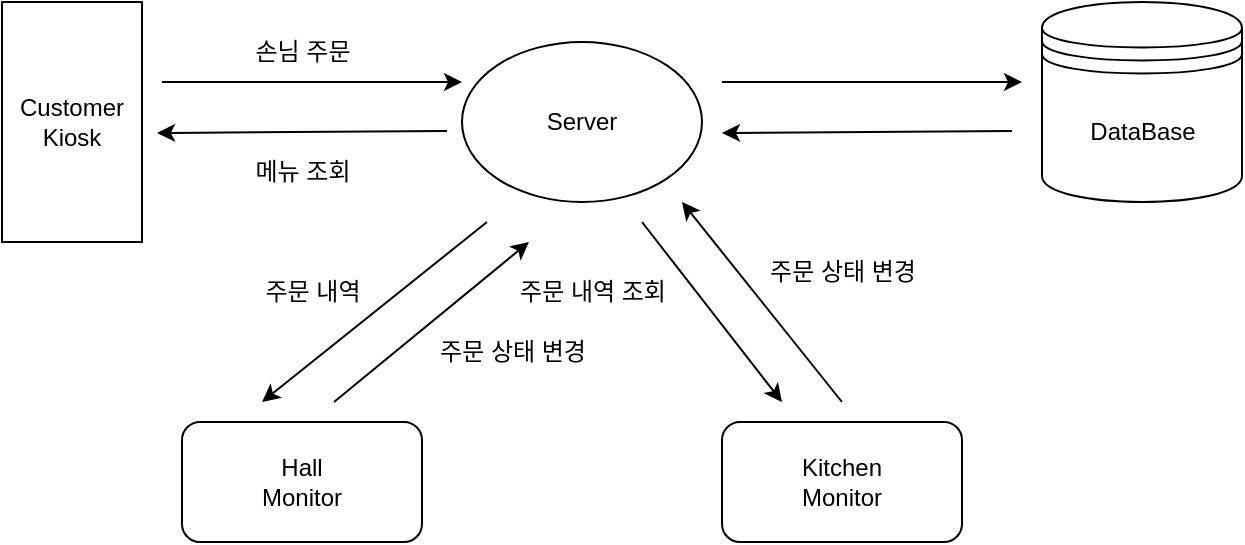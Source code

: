 <mxfile version="27.0.9">
  <diagram name="페이지-1" id="cJgnDmXx5eGCfaqxewQj">
    <mxGraphModel dx="1257" dy="655" grid="1" gridSize="10" guides="1" tooltips="1" connect="1" arrows="1" fold="1" page="1" pageScale="1" pageWidth="827" pageHeight="1169" math="0" shadow="0">
      <root>
        <mxCell id="0" />
        <mxCell id="1" parent="0" />
        <mxCell id="_siS5AbNVW91LfWrf0E1-1" value="" style="shape=datastore;whiteSpace=wrap;html=1;" vertex="1" parent="1">
          <mxGeometry x="670" y="100" width="100" height="100" as="geometry" />
        </mxCell>
        <mxCell id="_siS5AbNVW91LfWrf0E1-2" value="DataBase" style="text;html=1;align=center;verticalAlign=middle;resizable=0;points=[];autosize=1;strokeColor=none;fillColor=none;" vertex="1" parent="1">
          <mxGeometry x="680" y="150" width="80" height="30" as="geometry" />
        </mxCell>
        <mxCell id="_siS5AbNVW91LfWrf0E1-3" value="Server" style="ellipse;whiteSpace=wrap;html=1;" vertex="1" parent="1">
          <mxGeometry x="380" y="120" width="120" height="80" as="geometry" />
        </mxCell>
        <mxCell id="_siS5AbNVW91LfWrf0E1-5" value="Customer&lt;div&gt;Kiosk&lt;/div&gt;" style="rounded=0;whiteSpace=wrap;html=1;" vertex="1" parent="1">
          <mxGeometry x="150" y="100" width="70" height="120" as="geometry" />
        </mxCell>
        <mxCell id="_siS5AbNVW91LfWrf0E1-6" value="Hall&lt;div&gt;Monitor&lt;/div&gt;" style="rounded=1;whiteSpace=wrap;html=1;" vertex="1" parent="1">
          <mxGeometry x="240" y="310" width="120" height="60" as="geometry" />
        </mxCell>
        <mxCell id="_siS5AbNVW91LfWrf0E1-7" value="Kitchen&lt;div&gt;Monitor&lt;/div&gt;" style="rounded=1;whiteSpace=wrap;html=1;" vertex="1" parent="1">
          <mxGeometry x="510" y="310" width="120" height="60" as="geometry" />
        </mxCell>
        <mxCell id="_siS5AbNVW91LfWrf0E1-11" value="" style="endArrow=classic;html=1;rounded=0;" edge="1" parent="1">
          <mxGeometry width="50" height="50" relative="1" as="geometry">
            <mxPoint x="230" y="140" as="sourcePoint" />
            <mxPoint x="380" y="140" as="targetPoint" />
          </mxGeometry>
        </mxCell>
        <mxCell id="_siS5AbNVW91LfWrf0E1-12" value="" style="endArrow=classic;html=1;rounded=0;" edge="1" parent="1">
          <mxGeometry width="50" height="50" relative="1" as="geometry">
            <mxPoint x="510" y="140" as="sourcePoint" />
            <mxPoint x="660" y="140" as="targetPoint" />
          </mxGeometry>
        </mxCell>
        <mxCell id="_siS5AbNVW91LfWrf0E1-13" value="" style="endArrow=classic;html=1;rounded=0;" edge="1" parent="1">
          <mxGeometry width="50" height="50" relative="1" as="geometry">
            <mxPoint x="372.5" y="164.5" as="sourcePoint" />
            <mxPoint x="227.5" y="165.5" as="targetPoint" />
          </mxGeometry>
        </mxCell>
        <mxCell id="_siS5AbNVW91LfWrf0E1-14" value="" style="endArrow=classic;html=1;rounded=0;" edge="1" parent="1">
          <mxGeometry width="50" height="50" relative="1" as="geometry">
            <mxPoint x="655" y="164.5" as="sourcePoint" />
            <mxPoint x="510" y="165.5" as="targetPoint" />
          </mxGeometry>
        </mxCell>
        <mxCell id="_siS5AbNVW91LfWrf0E1-15" value="" style="endArrow=classic;html=1;rounded=0;" edge="1" parent="1">
          <mxGeometry width="50" height="50" relative="1" as="geometry">
            <mxPoint x="392.5" y="210" as="sourcePoint" />
            <mxPoint x="280" y="300" as="targetPoint" />
          </mxGeometry>
        </mxCell>
        <mxCell id="_siS5AbNVW91LfWrf0E1-16" value="" style="endArrow=classic;html=1;rounded=0;" edge="1" parent="1">
          <mxGeometry width="50" height="50" relative="1" as="geometry">
            <mxPoint x="316" y="300" as="sourcePoint" />
            <mxPoint x="413.5" y="220" as="targetPoint" />
          </mxGeometry>
        </mxCell>
        <mxCell id="_siS5AbNVW91LfWrf0E1-17" value="" style="endArrow=classic;html=1;rounded=0;" edge="1" parent="1">
          <mxGeometry width="50" height="50" relative="1" as="geometry">
            <mxPoint x="470" y="210" as="sourcePoint" />
            <mxPoint x="540" y="300" as="targetPoint" />
          </mxGeometry>
        </mxCell>
        <mxCell id="_siS5AbNVW91LfWrf0E1-18" value="" style="endArrow=classic;html=1;rounded=0;" edge="1" parent="1">
          <mxGeometry width="50" height="50" relative="1" as="geometry">
            <mxPoint x="570" y="300" as="sourcePoint" />
            <mxPoint x="490" y="200" as="targetPoint" />
          </mxGeometry>
        </mxCell>
        <mxCell id="_siS5AbNVW91LfWrf0E1-19" value="손님 주문" style="text;html=1;align=center;verticalAlign=middle;resizable=0;points=[];autosize=1;strokeColor=none;fillColor=none;" vertex="1" parent="1">
          <mxGeometry x="265" y="110" width="70" height="30" as="geometry" />
        </mxCell>
        <mxCell id="_siS5AbNVW91LfWrf0E1-20" value="메뉴 조회" style="text;html=1;align=center;verticalAlign=middle;resizable=0;points=[];autosize=1;strokeColor=none;fillColor=none;" vertex="1" parent="1">
          <mxGeometry x="265" y="170" width="70" height="30" as="geometry" />
        </mxCell>
        <mxCell id="_siS5AbNVW91LfWrf0E1-21" value="주문 내역" style="text;html=1;align=center;verticalAlign=middle;resizable=0;points=[];autosize=1;strokeColor=none;fillColor=none;" vertex="1" parent="1">
          <mxGeometry x="270" y="230" width="70" height="30" as="geometry" />
        </mxCell>
        <mxCell id="_siS5AbNVW91LfWrf0E1-22" value="주문 상태 변경" style="text;html=1;align=center;verticalAlign=middle;resizable=0;points=[];autosize=1;strokeColor=none;fillColor=none;" vertex="1" parent="1">
          <mxGeometry x="360" y="260" width="90" height="30" as="geometry" />
        </mxCell>
        <mxCell id="_siS5AbNVW91LfWrf0E1-23" value="주문 상태 변경" style="text;html=1;align=center;verticalAlign=middle;resizable=0;points=[];autosize=1;strokeColor=none;fillColor=none;" vertex="1" parent="1">
          <mxGeometry x="525" y="220" width="90" height="30" as="geometry" />
        </mxCell>
        <mxCell id="_siS5AbNVW91LfWrf0E1-24" value="주문 내역 조회" style="text;html=1;align=center;verticalAlign=middle;resizable=0;points=[];autosize=1;strokeColor=none;fillColor=none;" vertex="1" parent="1">
          <mxGeometry x="400" y="230" width="90" height="30" as="geometry" />
        </mxCell>
      </root>
    </mxGraphModel>
  </diagram>
</mxfile>
